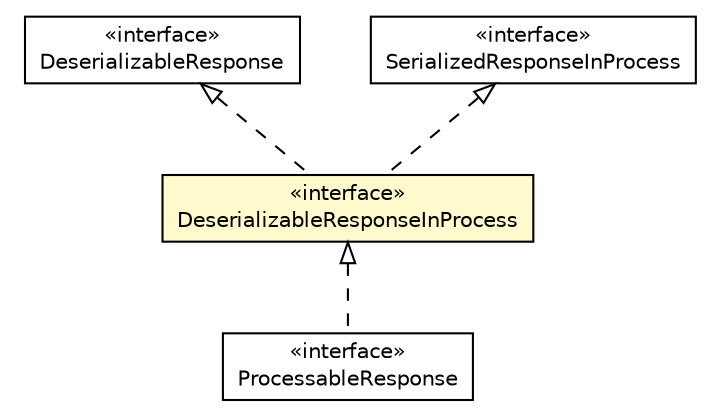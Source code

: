 #!/usr/local/bin/dot
#
# Class diagram 
# Generated by UMLGraph version R5_6-24-gf6e263 (http://www.umlgraph.org/)
#

digraph G {
	edge [fontname="Helvetica",fontsize=10,labelfontname="Helvetica",labelfontsize=10];
	node [fontname="Helvetica",fontsize=10,shape=plaintext];
	nodesep=0.25;
	ranksep=0.5;
	// io.reinert.requestor.core.DeserializableResponse
	c20892 [label=<<table title="io.reinert.requestor.core.DeserializableResponse" border="0" cellborder="1" cellspacing="0" cellpadding="2" port="p" href="./DeserializableResponse.html">
		<tr><td><table border="0" cellspacing="0" cellpadding="1">
<tr><td align="center" balign="center"> &#171;interface&#187; </td></tr>
<tr><td align="center" balign="center"> DeserializableResponse </td></tr>
		</table></td></tr>
		</table>>, URL="./DeserializableResponse.html", fontname="Helvetica", fontcolor="black", fontsize=10.0];
	// io.reinert.requestor.core.ProcessableResponse
	c20920 [label=<<table title="io.reinert.requestor.core.ProcessableResponse" border="0" cellborder="1" cellspacing="0" cellpadding="2" port="p" href="./ProcessableResponse.html">
		<tr><td><table border="0" cellspacing="0" cellpadding="1">
<tr><td align="center" balign="center"> &#171;interface&#187; </td></tr>
<tr><td align="center" balign="center"> ProcessableResponse </td></tr>
		</table></td></tr>
		</table>>, URL="./ProcessableResponse.html", fontname="Helvetica", fontcolor="black", fontsize=10.0];
	// io.reinert.requestor.core.DeserializableResponseInProcess
	c20987 [label=<<table title="io.reinert.requestor.core.DeserializableResponseInProcess" border="0" cellborder="1" cellspacing="0" cellpadding="2" port="p" bgcolor="lemonChiffon" href="./DeserializableResponseInProcess.html">
		<tr><td><table border="0" cellspacing="0" cellpadding="1">
<tr><td align="center" balign="center"> &#171;interface&#187; </td></tr>
<tr><td align="center" balign="center"> DeserializableResponseInProcess </td></tr>
		</table></td></tr>
		</table>>, URL="./DeserializableResponseInProcess.html", fontname="Helvetica", fontcolor="black", fontsize=10.0];
	// io.reinert.requestor.core.SerializedResponseInProcess
	c21005 [label=<<table title="io.reinert.requestor.core.SerializedResponseInProcess" border="0" cellborder="1" cellspacing="0" cellpadding="2" port="p" href="./SerializedResponseInProcess.html">
		<tr><td><table border="0" cellspacing="0" cellpadding="1">
<tr><td align="center" balign="center"> &#171;interface&#187; </td></tr>
<tr><td align="center" balign="center"> SerializedResponseInProcess </td></tr>
		</table></td></tr>
		</table>>, URL="./SerializedResponseInProcess.html", fontname="Helvetica", fontcolor="black", fontsize=10.0];
	//io.reinert.requestor.core.ProcessableResponse implements io.reinert.requestor.core.DeserializableResponseInProcess
	c20987:p -> c20920:p [dir=back,arrowtail=empty,style=dashed];
	//io.reinert.requestor.core.DeserializableResponseInProcess implements io.reinert.requestor.core.DeserializableResponse
	c20892:p -> c20987:p [dir=back,arrowtail=empty,style=dashed];
	//io.reinert.requestor.core.DeserializableResponseInProcess implements io.reinert.requestor.core.SerializedResponseInProcess
	c21005:p -> c20987:p [dir=back,arrowtail=empty,style=dashed];
}

